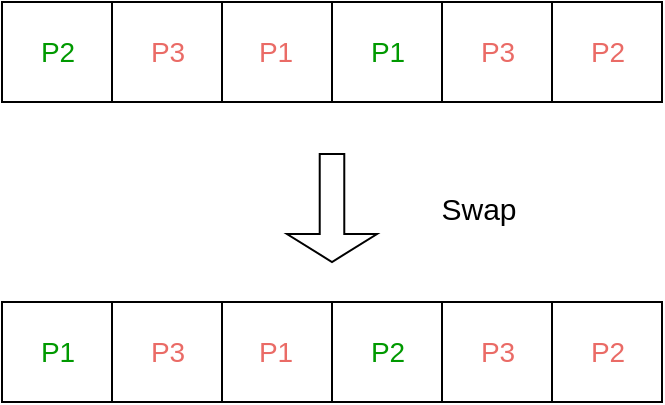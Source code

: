 <mxfile version="23.0.2" type="device">
  <diagram name="Page-1" id="oJW4RRRlGO9KFvshEkQ7">
    <mxGraphModel dx="1050" dy="611" grid="1" gridSize="10" guides="1" tooltips="1" connect="1" arrows="1" fold="1" page="1" pageScale="1" pageWidth="827" pageHeight="1169" background="none" math="0" shadow="0">
      <root>
        <mxCell id="0" />
        <mxCell id="1" parent="0" />
        <mxCell id="fzTZWOh_sr2FfyW-UPfK-2" value="" style="shape=process;whiteSpace=wrap;html=1;backgroundOutline=1;size=0.5;" parent="1" vertex="1">
          <mxGeometry x="200" y="110" width="110" height="50" as="geometry" />
        </mxCell>
        <mxCell id="fzTZWOh_sr2FfyW-UPfK-10" value="" style="shape=process;whiteSpace=wrap;html=1;backgroundOutline=1;size=0.5;align=center;" parent="1" vertex="1">
          <mxGeometry x="310" y="110" width="110" height="50" as="geometry" />
        </mxCell>
        <mxCell id="fzTZWOh_sr2FfyW-UPfK-11" value="" style="shape=process;whiteSpace=wrap;html=1;backgroundOutline=1;size=0.5;" parent="1" vertex="1">
          <mxGeometry x="420" y="110" width="110" height="50" as="geometry" />
        </mxCell>
        <mxCell id="fzTZWOh_sr2FfyW-UPfK-12" value="" style="shape=singleArrow;direction=south;whiteSpace=wrap;html=1;arrowWidth=0.273;arrowSize=0.259;" parent="1" vertex="1">
          <mxGeometry x="342.5" y="186" width="45" height="54" as="geometry" />
        </mxCell>
        <mxCell id="fzTZWOh_sr2FfyW-UPfK-13" value="&lt;font color=&quot;#009900&quot; style=&quot;font-size: 14px;&quot;&gt;P2&lt;/font&gt;" style="text;html=1;strokeColor=none;fillColor=none;align=center;verticalAlign=middle;whiteSpace=wrap;rounded=0;" parent="1" vertex="1">
          <mxGeometry x="203" y="110" width="50" height="50" as="geometry" />
        </mxCell>
        <mxCell id="fzTZWOh_sr2FfyW-UPfK-14" value="&lt;font color=&quot;#ea6b66&quot; style=&quot;font-size: 14px;&quot;&gt;P3&lt;/font&gt;" style="text;html=1;strokeColor=none;fillColor=none;align=center;verticalAlign=middle;whiteSpace=wrap;rounded=0;" parent="1" vertex="1">
          <mxGeometry x="258" y="110" width="50" height="50" as="geometry" />
        </mxCell>
        <mxCell id="fzTZWOh_sr2FfyW-UPfK-15" value="&lt;font style=&quot;font-size: 14px;&quot; color=&quot;#ea6b66&quot;&gt;P1&lt;/font&gt;" style="text;html=1;strokeColor=none;fillColor=none;align=center;verticalAlign=middle;whiteSpace=wrap;rounded=0;" parent="1" vertex="1">
          <mxGeometry x="312" y="110" width="50" height="50" as="geometry" />
        </mxCell>
        <mxCell id="fzTZWOh_sr2FfyW-UPfK-16" value="&lt;font color=&quot;#009900&quot; style=&quot;font-size: 14px;&quot;&gt;P1&lt;/font&gt;" style="text;html=1;strokeColor=none;fillColor=none;align=center;verticalAlign=middle;whiteSpace=wrap;rounded=0;" parent="1" vertex="1">
          <mxGeometry x="368" y="110" width="50" height="50" as="geometry" />
        </mxCell>
        <mxCell id="fzTZWOh_sr2FfyW-UPfK-17" value="&lt;font color=&quot;#ea6b66&quot; style=&quot;font-size: 14px;&quot;&gt;P3&lt;/font&gt;" style="text;html=1;strokeColor=none;fillColor=none;align=center;verticalAlign=middle;whiteSpace=wrap;rounded=0;" parent="1" vertex="1">
          <mxGeometry x="423" y="110" width="50" height="50" as="geometry" />
        </mxCell>
        <mxCell id="fzTZWOh_sr2FfyW-UPfK-18" value="&lt;font style=&quot;font-size: 14px;&quot; color=&quot;#ea6b66&quot;&gt;P2&lt;/font&gt;" style="text;html=1;strokeColor=none;fillColor=none;align=center;verticalAlign=middle;whiteSpace=wrap;rounded=0;" parent="1" vertex="1">
          <mxGeometry x="478" y="110" width="50" height="50" as="geometry" />
        </mxCell>
        <mxCell id="fzTZWOh_sr2FfyW-UPfK-58" value="&lt;font style=&quot;font-size: 15px;&quot;&gt;Swap&lt;/font&gt;" style="text;html=1;strokeColor=none;fillColor=none;align=center;verticalAlign=middle;whiteSpace=wrap;rounded=0;" parent="1" vertex="1">
          <mxGeometry x="387.5" y="198" width="100.5" height="30" as="geometry" />
        </mxCell>
        <mxCell id="U4vuDA3ogn_ZmVwreYOG-1" value="" style="shape=process;whiteSpace=wrap;html=1;backgroundOutline=1;size=0.5;" parent="1" vertex="1">
          <mxGeometry x="200" y="260" width="110" height="50" as="geometry" />
        </mxCell>
        <mxCell id="U4vuDA3ogn_ZmVwreYOG-2" value="" style="shape=process;whiteSpace=wrap;html=1;backgroundOutline=1;size=0.5;align=center;" parent="1" vertex="1">
          <mxGeometry x="310" y="260" width="110" height="50" as="geometry" />
        </mxCell>
        <mxCell id="U4vuDA3ogn_ZmVwreYOG-3" value="" style="shape=process;whiteSpace=wrap;html=1;backgroundOutline=1;size=0.5;" parent="1" vertex="1">
          <mxGeometry x="420" y="260" width="110" height="50" as="geometry" />
        </mxCell>
        <mxCell id="U4vuDA3ogn_ZmVwreYOG-4" value="&lt;font color=&quot;#009900&quot; style=&quot;font-size: 14px;&quot;&gt;P1&lt;/font&gt;" style="text;html=1;strokeColor=none;fillColor=none;align=center;verticalAlign=middle;whiteSpace=wrap;rounded=0;" parent="1" vertex="1">
          <mxGeometry x="203" y="260" width="50" height="50" as="geometry" />
        </mxCell>
        <mxCell id="U4vuDA3ogn_ZmVwreYOG-5" value="&lt;font style=&quot;font-size: 14px;&quot; color=&quot;#ea6b66&quot;&gt;P3&lt;/font&gt;" style="text;html=1;strokeColor=none;fillColor=none;align=center;verticalAlign=middle;whiteSpace=wrap;rounded=0;" parent="1" vertex="1">
          <mxGeometry x="258" y="260" width="50" height="50" as="geometry" />
        </mxCell>
        <mxCell id="U4vuDA3ogn_ZmVwreYOG-6" value="&lt;font style=&quot;font-size: 14px;&quot; color=&quot;#ea6b66&quot;&gt;P1&lt;/font&gt;" style="text;html=1;strokeColor=none;fillColor=none;align=center;verticalAlign=middle;whiteSpace=wrap;rounded=0;" parent="1" vertex="1">
          <mxGeometry x="312" y="260" width="50" height="50" as="geometry" />
        </mxCell>
        <mxCell id="U4vuDA3ogn_ZmVwreYOG-7" value="&lt;font color=&quot;#009900&quot; style=&quot;font-size: 14px;&quot;&gt;P2&lt;/font&gt;" style="text;html=1;strokeColor=none;fillColor=none;align=center;verticalAlign=middle;whiteSpace=wrap;rounded=0;" parent="1" vertex="1">
          <mxGeometry x="368" y="260" width="50" height="50" as="geometry" />
        </mxCell>
        <mxCell id="U4vuDA3ogn_ZmVwreYOG-8" value="&lt;font color=&quot;#ea6b66&quot; style=&quot;font-size: 14px;&quot;&gt;P3&lt;/font&gt;" style="text;html=1;strokeColor=none;fillColor=none;align=center;verticalAlign=middle;whiteSpace=wrap;rounded=0;" parent="1" vertex="1">
          <mxGeometry x="423" y="260" width="50" height="50" as="geometry" />
        </mxCell>
        <mxCell id="U4vuDA3ogn_ZmVwreYOG-9" value="&lt;font style=&quot;font-size: 14px;&quot; color=&quot;#ea6b66&quot;&gt;P2&lt;/font&gt;" style="text;html=1;strokeColor=none;fillColor=none;align=center;verticalAlign=middle;whiteSpace=wrap;rounded=0;" parent="1" vertex="1">
          <mxGeometry x="478" y="260" width="50" height="50" as="geometry" />
        </mxCell>
      </root>
    </mxGraphModel>
  </diagram>
</mxfile>
